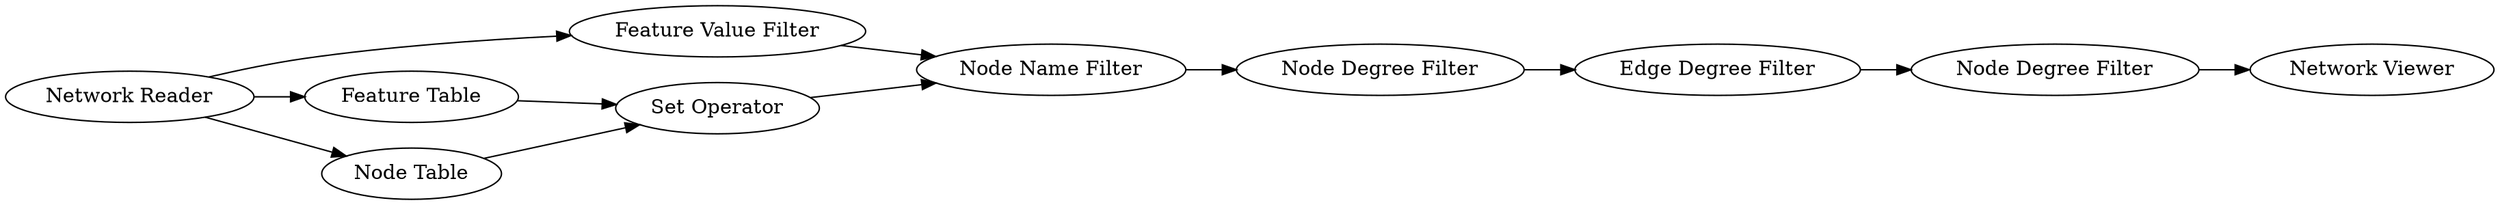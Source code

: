 digraph {
	1 [label="Network Reader"]
	3 [label="Feature Value Filter"]
	4 [label="Feature Table"]
	5 [label="Set Operator"]
	6 [label="Node Table"]
	7 [label="Node Name Filter"]
	8 [label="Edge Degree Filter"]
	9 [label="Network Viewer"]
	10 [label="Node Degree Filter"]
	11 [label="Node Degree Filter"]
	1 -> 3
	1 -> 4
	1 -> 6
	3 -> 7
	4 -> 5
	5 -> 7
	6 -> 5
	7 -> 10
	8 -> 11
	10 -> 8
	11 -> 9
	rankdir=LR
}
